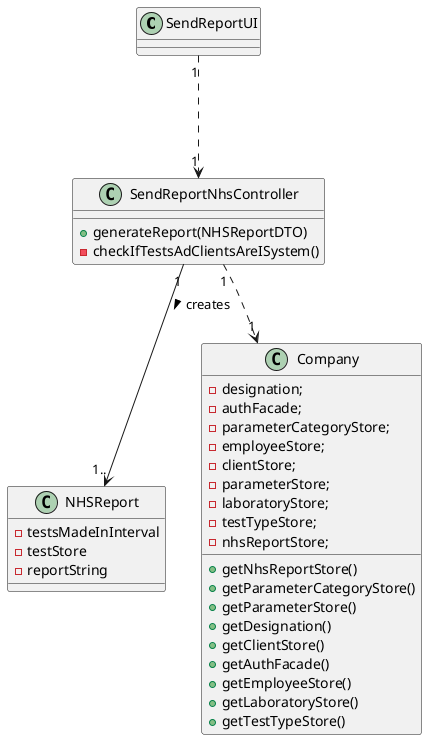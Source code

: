 @startuml
'https://plantuml.com/class-diagram





class SendReportUI {
}

class SendReportNhsController{
 + generateReport(NHSReportDTO)
 -checkIfTestsAdClientsAreISystem()
}
class NHSReport{
    -testsMadeInInterval
    -testStore
}

class NHSReport{
    -reportString
}
class Company{
    -designation;
    -authFacade;
    -parameterCategoryStore;
    -employeeStore;
    -clientStore;
    -parameterStore;
    -laboratoryStore;
    -testTypeStore;
    -nhsReportStore;

    +getNhsReportStore()
    +getParameterCategoryStore()
    +getParameterStore()
    +getDesignation()
    +getClientStore()
    +getAuthFacade()
    +getEmployeeStore()
    +getLaboratoryStore()
    +getTestTypeStore()
    }




SendReportUI "1" ...> "1" SendReportNhsController
SendReportNhsController "1" ..> "1" Company
SendReportNhsController "1" --> "1.." NHSReport: creates >
@enduml